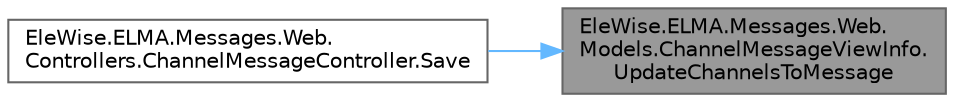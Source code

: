 digraph "EleWise.ELMA.Messages.Web.Models.ChannelMessageViewInfo.UpdateChannelsToMessage"
{
 // LATEX_PDF_SIZE
  bgcolor="transparent";
  edge [fontname=Helvetica,fontsize=10,labelfontname=Helvetica,labelfontsize=10];
  node [fontname=Helvetica,fontsize=10,shape=box,height=0.2,width=0.4];
  rankdir="RL";
  Node1 [id="Node000001",label="EleWise.ELMA.Messages.Web.\lModels.ChannelMessageViewInfo.\lUpdateChannelsToMessage",height=0.2,width=0.4,color="gray40", fillcolor="grey60", style="filled", fontcolor="black",tooltip="Обновляет инфоканалы у сообщения."];
  Node1 -> Node2 [id="edge1_Node000001_Node000002",dir="back",color="steelblue1",style="solid",tooltip=" "];
  Node2 [id="Node000002",label="EleWise.ELMA.Messages.Web.\lControllers.ChannelMessageController.Save",height=0.2,width=0.4,color="grey40", fillcolor="white", style="filled",URL="$class_ele_wise_1_1_e_l_m_a_1_1_messages_1_1_web_1_1_controllers_1_1_channel_message_controller.html#a1a06d632152f533efeed7158841490d4",tooltip="Создание сообщения"];
}
